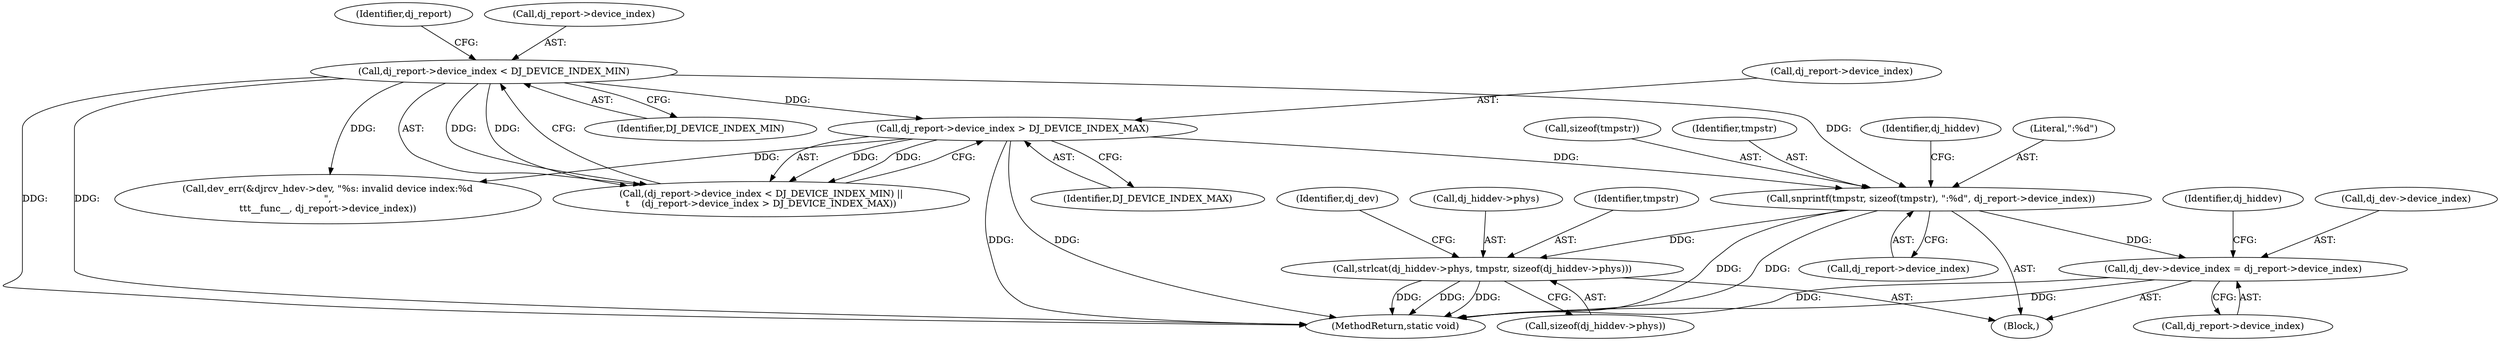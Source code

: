 digraph "0_linux_ad3e14d7c5268c2e24477c6ef54bbdf88add5d36_0@API" {
"1000269" [label="(Call,snprintf(tmpstr, sizeof(tmpstr), \":%d\", dj_report->device_index))"];
"1000150" [label="(Call,dj_report->device_index < DJ_DEVICE_INDEX_MIN)"];
"1000155" [label="(Call,dj_report->device_index > DJ_DEVICE_INDEX_MAX)"];
"1000277" [label="(Call,strlcat(dj_hiddev->phys, tmpstr, sizeof(dj_hiddev->phys)))"];
"1000324" [label="(Call,dj_dev->device_index = dj_report->device_index)"];
"1000161" [label="(Call,dev_err(&djrcv_hdev->dev, \"%s: invalid device index:%d\n\",\n\t\t\t__func__, dj_report->device_index))"];
"1000156" [label="(Call,dj_report->device_index)"];
"1000279" [label="(Identifier,dj_hiddev)"];
"1000150" [label="(Call,dj_report->device_index < DJ_DEVICE_INDEX_MIN)"];
"1000277" [label="(Call,strlcat(dj_hiddev->phys, tmpstr, sizeof(dj_hiddev->phys)))"];
"1000324" [label="(Call,dj_dev->device_index = dj_report->device_index)"];
"1000155" [label="(Call,dj_report->device_index > DJ_DEVICE_INDEX_MAX)"];
"1000333" [label="(Identifier,dj_hiddev)"];
"1000159" [label="(Identifier,DJ_DEVICE_INDEX_MAX)"];
"1000269" [label="(Call,snprintf(tmpstr, sizeof(tmpstr), \":%d\", dj_report->device_index))"];
"1000157" [label="(Identifier,dj_report)"];
"1000281" [label="(Identifier,tmpstr)"];
"1000328" [label="(Call,dj_report->device_index)"];
"1000106" [label="(Block,)"];
"1000273" [label="(Literal,\":%d\")"];
"1000373" [label="(MethodReturn,static void)"];
"1000282" [label="(Call,sizeof(dj_hiddev->phys))"];
"1000271" [label="(Call,sizeof(tmpstr))"];
"1000149" [label="(Call,(dj_report->device_index < DJ_DEVICE_INDEX_MIN) ||\n\t    (dj_report->device_index > DJ_DEVICE_INDEX_MAX))"];
"1000287" [label="(Identifier,dj_dev)"];
"1000154" [label="(Identifier,DJ_DEVICE_INDEX_MIN)"];
"1000325" [label="(Call,dj_dev->device_index)"];
"1000278" [label="(Call,dj_hiddev->phys)"];
"1000270" [label="(Identifier,tmpstr)"];
"1000151" [label="(Call,dj_report->device_index)"];
"1000274" [label="(Call,dj_report->device_index)"];
"1000269" -> "1000106"  [label="AST: "];
"1000269" -> "1000274"  [label="CFG: "];
"1000270" -> "1000269"  [label="AST: "];
"1000271" -> "1000269"  [label="AST: "];
"1000273" -> "1000269"  [label="AST: "];
"1000274" -> "1000269"  [label="AST: "];
"1000279" -> "1000269"  [label="CFG: "];
"1000269" -> "1000373"  [label="DDG: "];
"1000269" -> "1000373"  [label="DDG: "];
"1000150" -> "1000269"  [label="DDG: "];
"1000155" -> "1000269"  [label="DDG: "];
"1000269" -> "1000277"  [label="DDG: "];
"1000269" -> "1000324"  [label="DDG: "];
"1000150" -> "1000149"  [label="AST: "];
"1000150" -> "1000154"  [label="CFG: "];
"1000151" -> "1000150"  [label="AST: "];
"1000154" -> "1000150"  [label="AST: "];
"1000157" -> "1000150"  [label="CFG: "];
"1000149" -> "1000150"  [label="CFG: "];
"1000150" -> "1000373"  [label="DDG: "];
"1000150" -> "1000373"  [label="DDG: "];
"1000150" -> "1000149"  [label="DDG: "];
"1000150" -> "1000149"  [label="DDG: "];
"1000150" -> "1000155"  [label="DDG: "];
"1000150" -> "1000161"  [label="DDG: "];
"1000155" -> "1000149"  [label="AST: "];
"1000155" -> "1000159"  [label="CFG: "];
"1000156" -> "1000155"  [label="AST: "];
"1000159" -> "1000155"  [label="AST: "];
"1000149" -> "1000155"  [label="CFG: "];
"1000155" -> "1000373"  [label="DDG: "];
"1000155" -> "1000373"  [label="DDG: "];
"1000155" -> "1000149"  [label="DDG: "];
"1000155" -> "1000149"  [label="DDG: "];
"1000155" -> "1000161"  [label="DDG: "];
"1000277" -> "1000106"  [label="AST: "];
"1000277" -> "1000282"  [label="CFG: "];
"1000278" -> "1000277"  [label="AST: "];
"1000281" -> "1000277"  [label="AST: "];
"1000282" -> "1000277"  [label="AST: "];
"1000287" -> "1000277"  [label="CFG: "];
"1000277" -> "1000373"  [label="DDG: "];
"1000277" -> "1000373"  [label="DDG: "];
"1000277" -> "1000373"  [label="DDG: "];
"1000324" -> "1000106"  [label="AST: "];
"1000324" -> "1000328"  [label="CFG: "];
"1000325" -> "1000324"  [label="AST: "];
"1000328" -> "1000324"  [label="AST: "];
"1000333" -> "1000324"  [label="CFG: "];
"1000324" -> "1000373"  [label="DDG: "];
"1000324" -> "1000373"  [label="DDG: "];
}
